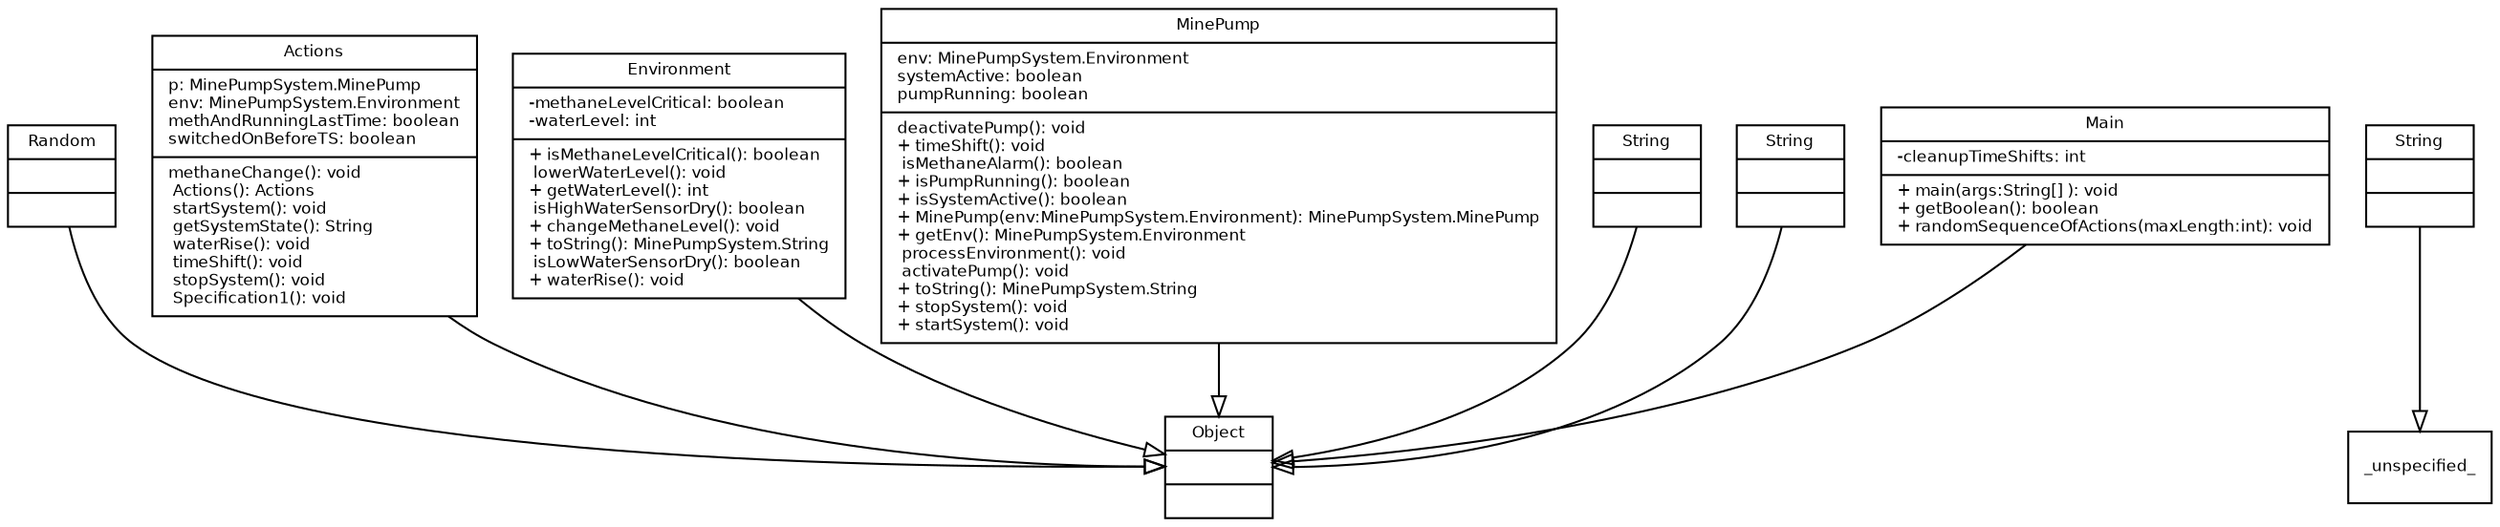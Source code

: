 digraph TypeHierarchy { 
        fontname = "Bitstream Vera Sans"
        fontsize = 8

        node [
                  fontname = "Bitstream Vera Sans"
                  fontsize = 8
                  shape = "record"
        ]

        edge [
                  fontname = "Bitstream Vera Sans"
                  fontsize = 8
        ]

        Random [
                  label = "{Random||}"
        ]

        Actions [
                  label = "{Actions|p: MinePumpSystem.MinePump\lenv: MinePumpSystem.Environment\lmethAndRunningLastTime: boolean\lswitchedOnBeforeTS: boolean\l| methaneChange(): void\l Actions(): Actions\l startSystem(): void\l getSystemState(): String\l waterRise(): void\l timeShift(): void\l stopSystem(): void\l Specification1(): void\l}"
        ]

        MinePumpSystem_Environment [
                  label = "{Environment|-methaneLevelCritical: boolean\l-waterLevel: int\l|+ isMethaneLevelCritical(): boolean\l lowerWaterLevel(): void\l+ getWaterLevel(): int\l isHighWaterSensorDry(): boolean\l+ changeMethaneLevel(): void\l+ toString(): MinePumpSystem.String\l isLowWaterSensorDry(): boolean\l+ waterRise(): void\l}"
        ]

        MinePumpSystem_MinePump [
                  label = "{MinePump|env: MinePumpSystem.Environment\lsystemActive: boolean\lpumpRunning: boolean\l| deactivatePump(): void\l+ timeShift(): void\l isMethaneAlarm(): boolean\l+ isPumpRunning(): boolean\l+ isSystemActive(): boolean\l+ MinePump(env:MinePumpSystem.Environment): MinePumpSystem.MinePump\l+ getEnv(): MinePumpSystem.Environment\l processEnvironment(): void\l activatePump(): void\l+ toString(): MinePumpSystem.String\l+ stopSystem(): void\l+ startSystem(): void\l}"
        ]

        String [
                  label = "{String||}"
        ]

        java_lang_String [
                  label = "{String||}"
        ]

        java_lang_Object [
                  label = "{Object||}"
        ]

        MinePumpSystem_String [
                  label = "{String||}"
        ]

        Main [
                  label = "{Main|-cleanupTimeShifts: int\l|+ main(args:String[] ): void\l+ getBoolean(): boolean\l+ randomSequenceOfActions(maxLength:int): void\l}"
        ]

        edge [
                  arrowhead = "empty"
                  style = "solid"
                  arrowtail = "none"
        ]

        Random -> java_lang_Object
        Actions -> java_lang_Object
        MinePumpSystem_Environment -> java_lang_Object
        MinePumpSystem_MinePump -> java_lang_Object
        String -> _unspecified_
        java_lang_String -> java_lang_Object
        MinePumpSystem_String -> java_lang_Object
        Main -> java_lang_Object
        edge [
                  arrowhead = "empty"
                  style = "dashed"
                  arrowtail = "none"
        ]

        edge [
                  arrowhead = "normal"
                  style = "solid"
                  arrowtail = "odot"
        ]

}